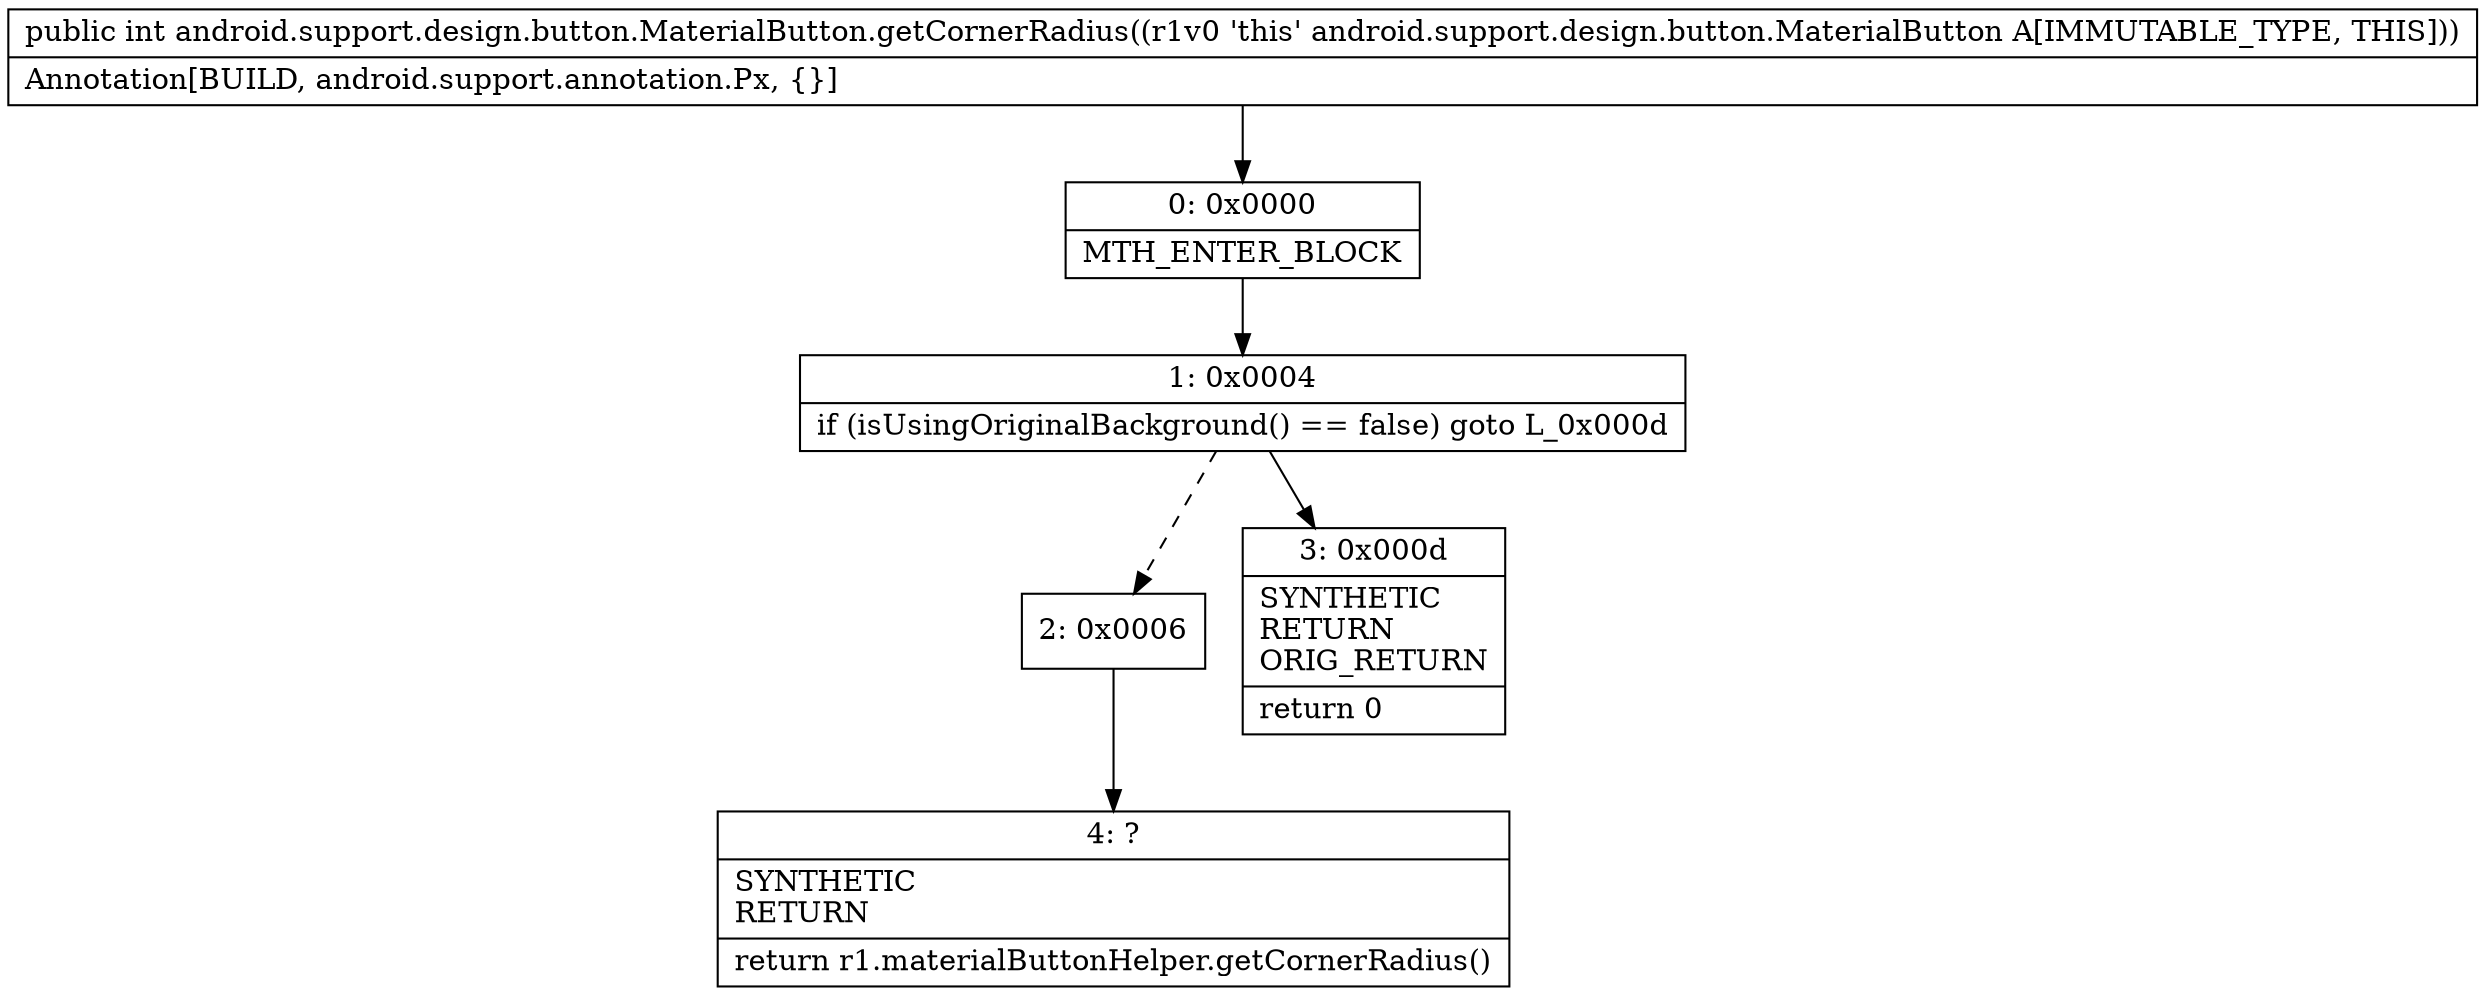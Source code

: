 digraph "CFG forandroid.support.design.button.MaterialButton.getCornerRadius()I" {
Node_0 [shape=record,label="{0\:\ 0x0000|MTH_ENTER_BLOCK\l}"];
Node_1 [shape=record,label="{1\:\ 0x0004|if (isUsingOriginalBackground() == false) goto L_0x000d\l}"];
Node_2 [shape=record,label="{2\:\ 0x0006}"];
Node_3 [shape=record,label="{3\:\ 0x000d|SYNTHETIC\lRETURN\lORIG_RETURN\l|return 0\l}"];
Node_4 [shape=record,label="{4\:\ ?|SYNTHETIC\lRETURN\l|return r1.materialButtonHelper.getCornerRadius()\l}"];
MethodNode[shape=record,label="{public int android.support.design.button.MaterialButton.getCornerRadius((r1v0 'this' android.support.design.button.MaterialButton A[IMMUTABLE_TYPE, THIS]))  | Annotation[BUILD, android.support.annotation.Px, \{\}]\l}"];
MethodNode -> Node_0;
Node_0 -> Node_1;
Node_1 -> Node_2[style=dashed];
Node_1 -> Node_3;
Node_2 -> Node_4;
}

